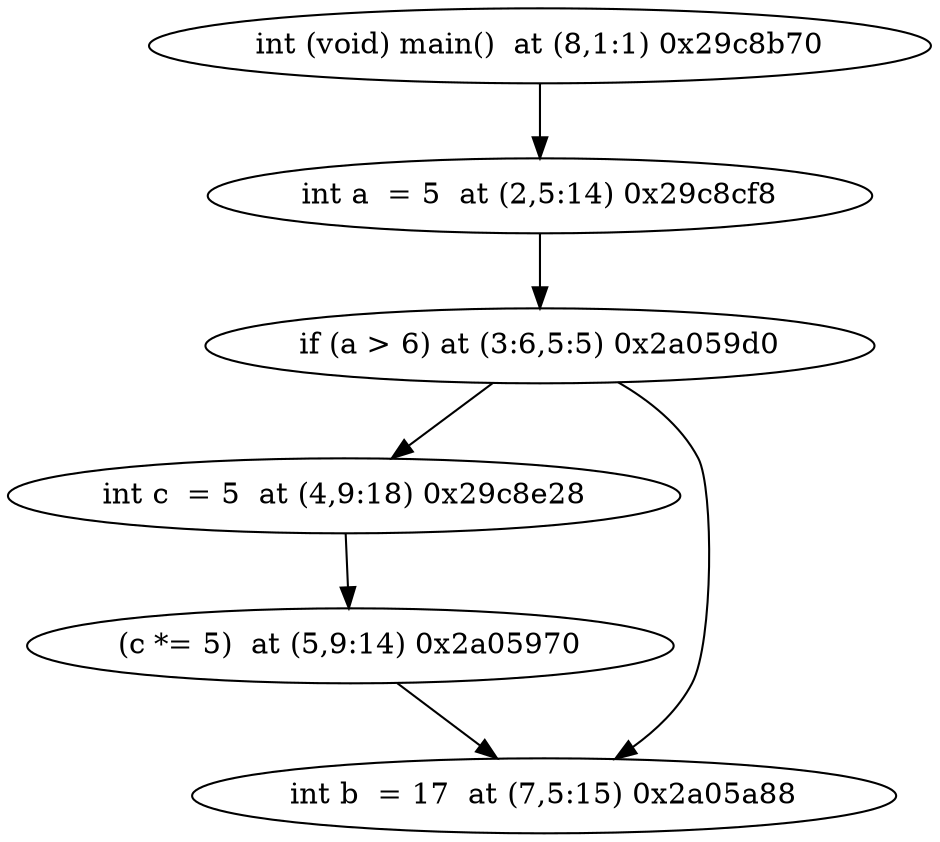 digraph {
"int (void) main()  at (8,1:1) 0x29c8b70" -> "int a  = 5  at (2,5:14) 0x29c8cf8"
"int a  = 5  at (2,5:14) 0x29c8cf8" -> "if (a > 6) at (3:6,5:5) 0x2a059d0"
"if (a > 6) at (3:6,5:5) 0x2a059d0" -> "int c  = 5  at (4,9:18) 0x29c8e28"
"if (a > 6) at (3:6,5:5) 0x2a059d0" -> "int b  = 17  at (7,5:15) 0x2a05a88"
"int c  = 5  at (4,9:18) 0x29c8e28" -> "(c *= 5)  at (5,9:14) 0x2a05970"
"(c *= 5)  at (5,9:14) 0x2a05970" -> "int b  = 17  at (7,5:15) 0x2a05a88"
"int b  = 17  at (7,5:15) 0x2a05a88"
"int b  = 17  at (7,5:15) 0x2a05a88"
}